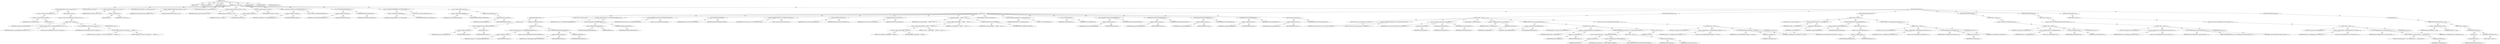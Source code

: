digraph "parse" {  
"111669149697" [label = <(METHOD,parse)<SUB>139</SUB>> ]
"115964116992" [label = <(PARAM,this)<SUB>139</SUB>> ]
"115964117021" [label = <(PARAM,Project project)<SUB>139</SUB>> ]
"115964117022" [label = <(PARAM,Object source)<SUB>139</SUB>> ]
"25769803777" [label = <(BLOCK,&lt;empty&gt;,&lt;empty&gt;)<SUB>139</SUB>> ]
"47244640256" [label = <(CONTROL_STRUCTURE,IF,if (!(source instanceof File)))<SUB>140</SUB>> ]
"30064771085" [label = <(&lt;operator&gt;.logicalNot,!(source instanceof File))<SUB>140</SUB>> ]
"30064771086" [label = <(&lt;operator&gt;.instanceOf,source instanceof File)<SUB>140</SUB>> ]
"68719476785" [label = <(IDENTIFIER,source,source instanceof File)<SUB>140</SUB>> ]
"180388626432" [label = <(TYPE_REF,File,File)<SUB>140</SUB>> ]
"25769803778" [label = <(BLOCK,&lt;empty&gt;,&lt;empty&gt;)<SUB>140</SUB>> ]
"30064771087" [label = <(&lt;operator&gt;.throw,throw new BuildException(&quot;Only File source supp...)<SUB>141</SUB>> ]
"25769803779" [label = <(BLOCK,&lt;empty&gt;,&lt;empty&gt;)<SUB>141</SUB>> ]
"94489280512" [label = <(LOCAL,$obj0: org.apache.tools.ant.BuildException)<SUB>141</SUB>> ]
"30064771088" [label = <(&lt;operator&gt;.assignment,$obj0 = new BuildException(&quot;Only File source su...)<SUB>141</SUB>> ]
"68719476786" [label = <(IDENTIFIER,$obj0,$obj0 = new BuildException(&quot;Only File source su...)<SUB>141</SUB>> ]
"30064771089" [label = <(&lt;operator&gt;.alloc,new BuildException(&quot;Only File source supported ...)<SUB>141</SUB>> ]
"30064771090" [label = <(&lt;init&gt;,new BuildException(&quot;Only File source supported ...)<SUB>141</SUB>> ]
"68719476787" [label = <(IDENTIFIER,$obj0,new BuildException(&quot;Only File source supported ...)<SUB>141</SUB>> ]
"30064771091" [label = <(&lt;operator&gt;.addition,&quot;Only File source supported by &quot; + &quot;default plu...)<SUB>141</SUB>> ]
"90194313217" [label = <(LITERAL,&quot;Only File source supported by &quot;,&quot;Only File source supported by &quot; + &quot;default plu...)<SUB>141</SUB>> ]
"90194313218" [label = <(LITERAL,&quot;default plugin&quot;,&quot;Only File source supported by &quot; + &quot;default plu...)<SUB>142</SUB>> ]
"68719476788" [label = <(IDENTIFIER,$obj0,&lt;empty&gt;)<SUB>141</SUB>> ]
"94489280513" [label = <(LOCAL,File buildFile: java.io.File)<SUB>144</SUB>> ]
"30064771092" [label = <(&lt;operator&gt;.assignment,File buildFile = (File) source)<SUB>144</SUB>> ]
"68719476789" [label = <(IDENTIFIER,buildFile,File buildFile = (File) source)<SUB>144</SUB>> ]
"30064771093" [label = <(&lt;operator&gt;.cast,(File) source)<SUB>144</SUB>> ]
"180388626433" [label = <(TYPE_REF,File,File)<SUB>144</SUB>> ]
"68719476790" [label = <(IDENTIFIER,source,(File) source)<SUB>144</SUB>> ]
"94489280514" [label = <(LOCAL,FileInputStream inputStream: java.io.FileInputStream)<SUB>145</SUB>> ]
"30064771094" [label = <(&lt;operator&gt;.assignment,FileInputStream inputStream = null)<SUB>145</SUB>> ]
"68719476791" [label = <(IDENTIFIER,inputStream,FileInputStream inputStream = null)<SUB>145</SUB>> ]
"90194313219" [label = <(LITERAL,null,FileInputStream inputStream = null)<SUB>145</SUB>> ]
"94489280515" [label = <(LOCAL,InputSource inputSource: org.xml.sax.InputSource)<SUB>146</SUB>> ]
"30064771095" [label = <(&lt;operator&gt;.assignment,InputSource inputSource = null)<SUB>146</SUB>> ]
"68719476792" [label = <(IDENTIFIER,inputSource,InputSource inputSource = null)<SUB>146</SUB>> ]
"90194313220" [label = <(LITERAL,null,InputSource inputSource = null)<SUB>146</SUB>> ]
"30064771096" [label = <(&lt;operator&gt;.assignment,this.project = project)<SUB>148</SUB>> ]
"30064771097" [label = <(&lt;operator&gt;.fieldAccess,this.project)<SUB>148</SUB>> ]
"68719476736" [label = <(IDENTIFIER,this,this.project = project)<SUB>148</SUB>> ]
"55834574851" [label = <(FIELD_IDENTIFIER,project,project)<SUB>148</SUB>> ]
"68719476793" [label = <(IDENTIFIER,project,this.project = project)<SUB>148</SUB>> ]
"30064771098" [label = <(&lt;operator&gt;.assignment,this.buildFile = new File(buildFile.getAbsolute...)<SUB>149</SUB>> ]
"30064771099" [label = <(&lt;operator&gt;.fieldAccess,this.buildFile)<SUB>149</SUB>> ]
"68719476737" [label = <(IDENTIFIER,this,this.buildFile = new File(buildFile.getAbsolute...)<SUB>149</SUB>> ]
"55834574852" [label = <(FIELD_IDENTIFIER,buildFile,buildFile)<SUB>149</SUB>> ]
"30064771100" [label = <(&lt;operator&gt;.alloc,new File(buildFile.getAbsolutePath()))<SUB>149</SUB>> ]
"30064771101" [label = <(&lt;init&gt;,new File(buildFile.getAbsolutePath()))<SUB>149</SUB>> ]
"30064771102" [label = <(&lt;operator&gt;.fieldAccess,this.buildFile)<SUB>149</SUB>> ]
"68719476794" [label = <(IDENTIFIER,this,new File(buildFile.getAbsolutePath()))<SUB>149</SUB>> ]
"55834574853" [label = <(FIELD_IDENTIFIER,buildFile,buildFile)<SUB>149</SUB>> ]
"30064771103" [label = <(getAbsolutePath,buildFile.getAbsolutePath())<SUB>149</SUB>> ]
"68719476795" [label = <(IDENTIFIER,buildFile,buildFile.getAbsolutePath())<SUB>149</SUB>> ]
"30064771104" [label = <(&lt;operator&gt;.assignment,this.buildFileParent = new File(this.buildFile....)<SUB>150</SUB>> ]
"30064771105" [label = <(&lt;operator&gt;.fieldAccess,this.buildFileParent)<SUB>150</SUB>> ]
"68719476796" [label = <(IDENTIFIER,this,this.buildFileParent = new File(this.buildFile....)> ]
"55834574854" [label = <(FIELD_IDENTIFIER,buildFileParent,buildFileParent)<SUB>150</SUB>> ]
"30064771106" [label = <(&lt;operator&gt;.alloc,new File(this.buildFile.getParent()))<SUB>150</SUB>> ]
"30064771107" [label = <(&lt;init&gt;,new File(this.buildFile.getParent()))<SUB>150</SUB>> ]
"30064771108" [label = <(&lt;operator&gt;.fieldAccess,this.buildFileParent)<SUB>150</SUB>> ]
"68719476797" [label = <(IDENTIFIER,this,new File(this.buildFile.getParent()))> ]
"55834574855" [label = <(FIELD_IDENTIFIER,buildFileParent,buildFileParent)<SUB>150</SUB>> ]
"30064771109" [label = <(getParent,this.buildFile.getParent())<SUB>150</SUB>> ]
"30064771110" [label = <(&lt;operator&gt;.fieldAccess,this.buildFile)<SUB>150</SUB>> ]
"68719476738" [label = <(IDENTIFIER,this,this.buildFile.getParent())<SUB>150</SUB>> ]
"55834574856" [label = <(FIELD_IDENTIFIER,buildFile,buildFile)<SUB>150</SUB>> ]
"47244640257" [label = <(CONTROL_STRUCTURE,TRY,try)<SUB>152</SUB>> ]
"25769803780" [label = <(BLOCK,try,try)<SUB>152</SUB>> ]
"47244640258" [label = <(CONTROL_STRUCTURE,TRY,try)<SUB>153</SUB>> ]
"25769803781" [label = <(BLOCK,try,try)<SUB>153</SUB>> ]
"30064771111" [label = <(&lt;operator&gt;.assignment,this.parser = JAXPUtils.getParser())<SUB>154</SUB>> ]
"30064771112" [label = <(&lt;operator&gt;.fieldAccess,this.parser)<SUB>154</SUB>> ]
"68719476798" [label = <(IDENTIFIER,this,this.parser = JAXPUtils.getParser())> ]
"55834574857" [label = <(FIELD_IDENTIFIER,parser,parser)<SUB>154</SUB>> ]
"30064771113" [label = <(getParser,getParser())<SUB>154</SUB>> ]
"68719476799" [label = <(IDENTIFIER,JAXPUtils,getParser())<SUB>154</SUB>> ]
"47244640259" [label = <(CONTROL_STRUCTURE,CATCH,catch)<SUB>155</SUB>> ]
"25769803782" [label = <(BLOCK,&lt;empty&gt;,&lt;empty&gt;)<SUB>155</SUB>> ]
"30064771114" [label = <(&lt;operator&gt;.assignment,this.parser = new XMLReaderAdapter(JAXPUtils.ge...)<SUB>156</SUB>> ]
"30064771115" [label = <(&lt;operator&gt;.fieldAccess,this.parser)<SUB>156</SUB>> ]
"68719476800" [label = <(IDENTIFIER,this,this.parser = new XMLReaderAdapter(JAXPUtils.ge...)> ]
"55834574858" [label = <(FIELD_IDENTIFIER,parser,parser)<SUB>156</SUB>> ]
"30064771116" [label = <(&lt;operator&gt;.alloc,new XMLReaderAdapter(JAXPUtils.getXMLReader()))<SUB>156</SUB>> ]
"30064771117" [label = <(&lt;init&gt;,new XMLReaderAdapter(JAXPUtils.getXMLReader()))<SUB>156</SUB>> ]
"30064771118" [label = <(&lt;operator&gt;.fieldAccess,this.parser)<SUB>156</SUB>> ]
"68719476801" [label = <(IDENTIFIER,this,new XMLReaderAdapter(JAXPUtils.getXMLReader()))> ]
"55834574859" [label = <(FIELD_IDENTIFIER,parser,parser)<SUB>156</SUB>> ]
"30064771119" [label = <(getXMLReader,getXMLReader())<SUB>156</SUB>> ]
"68719476802" [label = <(IDENTIFIER,JAXPUtils,getXMLReader())<SUB>156</SUB>> ]
"94489280516" [label = <(LOCAL,String uri: java.lang.String)<SUB>160</SUB>> ]
"30064771120" [label = <(&lt;operator&gt;.assignment,String uri = fu.toURI(buildFile.getAbsolutePath()))<SUB>160</SUB>> ]
"68719476803" [label = <(IDENTIFIER,uri,String uri = fu.toURI(buildFile.getAbsolutePath()))<SUB>160</SUB>> ]
"30064771121" [label = <(toURI,ProjectHelperImpl.fu.toURI(buildFile.getAbsolut...)<SUB>160</SUB>> ]
"30064771122" [label = <(&lt;operator&gt;.fieldAccess,ProjectHelperImpl.fu)<SUB>160</SUB>> ]
"180388626434" [label = <(TYPE_REF,ProjectHelperImpl,ProjectHelperImpl)<SUB>160</SUB>> ]
"55834574860" [label = <(FIELD_IDENTIFIER,fu,fu)<SUB>160</SUB>> ]
"30064771123" [label = <(getAbsolutePath,buildFile.getAbsolutePath())<SUB>160</SUB>> ]
"68719476804" [label = <(IDENTIFIER,buildFile,buildFile.getAbsolutePath())<SUB>160</SUB>> ]
"30064771124" [label = <(&lt;operator&gt;.assignment,inputStream = new FileInputStream(buildFile))<SUB>161</SUB>> ]
"68719476805" [label = <(IDENTIFIER,inputStream,inputStream = new FileInputStream(buildFile))<SUB>161</SUB>> ]
"30064771125" [label = <(&lt;operator&gt;.alloc,new FileInputStream(buildFile))<SUB>161</SUB>> ]
"30064771126" [label = <(&lt;init&gt;,new FileInputStream(buildFile))<SUB>161</SUB>> ]
"68719476806" [label = <(IDENTIFIER,inputStream,new FileInputStream(buildFile))<SUB>161</SUB>> ]
"68719476807" [label = <(IDENTIFIER,buildFile,new FileInputStream(buildFile))<SUB>161</SUB>> ]
"30064771127" [label = <(&lt;operator&gt;.assignment,inputSource = new InputSource(inputStream))<SUB>162</SUB>> ]
"68719476808" [label = <(IDENTIFIER,inputSource,inputSource = new InputSource(inputStream))<SUB>162</SUB>> ]
"30064771128" [label = <(&lt;operator&gt;.alloc,new InputSource(inputStream))<SUB>162</SUB>> ]
"30064771129" [label = <(&lt;init&gt;,new InputSource(inputStream))<SUB>162</SUB>> ]
"68719476809" [label = <(IDENTIFIER,inputSource,new InputSource(inputStream))<SUB>162</SUB>> ]
"68719476810" [label = <(IDENTIFIER,inputStream,new InputSource(inputStream))<SUB>162</SUB>> ]
"30064771130" [label = <(setSystemId,inputSource.setSystemId(uri))<SUB>163</SUB>> ]
"68719476811" [label = <(IDENTIFIER,inputSource,inputSource.setSystemId(uri))<SUB>163</SUB>> ]
"68719476812" [label = <(IDENTIFIER,uri,inputSource.setSystemId(uri))<SUB>163</SUB>> ]
"30064771131" [label = <(log,log(&quot;parsing buildfile &quot; + buildFile + &quot; with U...)<SUB>164</SUB>> ]
"68719476813" [label = <(IDENTIFIER,project,log(&quot;parsing buildfile &quot; + buildFile + &quot; with U...)<SUB>164</SUB>> ]
"30064771132" [label = <(&lt;operator&gt;.addition,&quot;parsing buildfile &quot; + buildFile + &quot; with URI =...)<SUB>164</SUB>> ]
"30064771133" [label = <(&lt;operator&gt;.addition,&quot;parsing buildfile &quot; + buildFile + &quot; with URI = &quot;)<SUB>164</SUB>> ]
"30064771134" [label = <(&lt;operator&gt;.addition,&quot;parsing buildfile &quot; + buildFile)<SUB>164</SUB>> ]
"90194313221" [label = <(LITERAL,&quot;parsing buildfile &quot;,&quot;parsing buildfile &quot; + buildFile)<SUB>164</SUB>> ]
"68719476814" [label = <(IDENTIFIER,buildFile,&quot;parsing buildfile &quot; + buildFile)<SUB>164</SUB>> ]
"90194313222" [label = <(LITERAL,&quot; with URI = &quot;,&quot;parsing buildfile &quot; + buildFile + &quot; with URI = &quot;)<SUB>164</SUB>> ]
"68719476815" [label = <(IDENTIFIER,uri,&quot;parsing buildfile &quot; + buildFile + &quot; with URI =...)<SUB>165</SUB>> ]
"30064771135" [label = <(&lt;operator&gt;.fieldAccess,Project.MSG_VERBOSE)<SUB>165</SUB>> ]
"68719476816" [label = <(IDENTIFIER,Project,log(&quot;parsing buildfile &quot; + buildFile + &quot; with U...)<SUB>165</SUB>> ]
"55834574861" [label = <(FIELD_IDENTIFIER,MSG_VERBOSE,MSG_VERBOSE)<SUB>165</SUB>> ]
"94489280517" [label = <(LOCAL,HandlerBase hb: org.xml.sax.HandlerBase)<SUB>166</SUB>> ]
"30064771136" [label = <(&lt;operator&gt;.assignment,HandlerBase hb = new RootHandler(this))<SUB>166</SUB>> ]
"68719476817" [label = <(IDENTIFIER,hb,HandlerBase hb = new RootHandler(this))<SUB>166</SUB>> ]
"30064771137" [label = <(&lt;operator&gt;.alloc,new RootHandler(this))<SUB>166</SUB>> ]
"30064771138" [label = <(&lt;init&gt;,new RootHandler(this))<SUB>166</SUB>> ]
"68719476818" [label = <(IDENTIFIER,hb,new RootHandler(this))<SUB>166</SUB>> ]
"68719476739" [label = <(IDENTIFIER,this,new RootHandler(this))<SUB>166</SUB>> ]
"30064771139" [label = <(setDocumentHandler,this.parser.setDocumentHandler(hb))<SUB>167</SUB>> ]
"30064771140" [label = <(&lt;operator&gt;.fieldAccess,this.parser)<SUB>167</SUB>> ]
"68719476819" [label = <(IDENTIFIER,this,this.parser.setDocumentHandler(hb))> ]
"55834574862" [label = <(FIELD_IDENTIFIER,parser,parser)<SUB>167</SUB>> ]
"68719476820" [label = <(IDENTIFIER,hb,this.parser.setDocumentHandler(hb))<SUB>167</SUB>> ]
"30064771141" [label = <(setEntityResolver,this.parser.setEntityResolver(hb))<SUB>168</SUB>> ]
"30064771142" [label = <(&lt;operator&gt;.fieldAccess,this.parser)<SUB>168</SUB>> ]
"68719476821" [label = <(IDENTIFIER,this,this.parser.setEntityResolver(hb))> ]
"55834574863" [label = <(FIELD_IDENTIFIER,parser,parser)<SUB>168</SUB>> ]
"68719476822" [label = <(IDENTIFIER,hb,this.parser.setEntityResolver(hb))<SUB>168</SUB>> ]
"30064771143" [label = <(setErrorHandler,this.parser.setErrorHandler(hb))<SUB>169</SUB>> ]
"30064771144" [label = <(&lt;operator&gt;.fieldAccess,this.parser)<SUB>169</SUB>> ]
"68719476823" [label = <(IDENTIFIER,this,this.parser.setErrorHandler(hb))> ]
"55834574864" [label = <(FIELD_IDENTIFIER,parser,parser)<SUB>169</SUB>> ]
"68719476824" [label = <(IDENTIFIER,hb,this.parser.setErrorHandler(hb))<SUB>169</SUB>> ]
"30064771145" [label = <(setDTDHandler,this.parser.setDTDHandler(hb))<SUB>170</SUB>> ]
"30064771146" [label = <(&lt;operator&gt;.fieldAccess,this.parser)<SUB>170</SUB>> ]
"68719476825" [label = <(IDENTIFIER,this,this.parser.setDTDHandler(hb))> ]
"55834574865" [label = <(FIELD_IDENTIFIER,parser,parser)<SUB>170</SUB>> ]
"68719476826" [label = <(IDENTIFIER,hb,this.parser.setDTDHandler(hb))<SUB>170</SUB>> ]
"30064771147" [label = <(parse,this.parser.parse(inputSource))<SUB>171</SUB>> ]
"30064771148" [label = <(&lt;operator&gt;.fieldAccess,this.parser)<SUB>171</SUB>> ]
"68719476827" [label = <(IDENTIFIER,this,this.parser.parse(inputSource))> ]
"55834574866" [label = <(FIELD_IDENTIFIER,parser,parser)<SUB>171</SUB>> ]
"68719476828" [label = <(IDENTIFIER,inputSource,this.parser.parse(inputSource))<SUB>171</SUB>> ]
"47244640260" [label = <(CONTROL_STRUCTURE,CATCH,catch)<SUB>172</SUB>> ]
"25769803783" [label = <(BLOCK,&lt;empty&gt;,&lt;empty&gt;)<SUB>172</SUB>> ]
"94489280518" [label = <(LOCAL,Location location: org.apache.tools.ant.Location)<SUB>173</SUB>> ]
"30064771149" [label = <(&lt;operator&gt;.assignment,Location location = new Location(exc.getSystemI...)<SUB>173</SUB>> ]
"68719476829" [label = <(IDENTIFIER,location,Location location = new Location(exc.getSystemI...)<SUB>173</SUB>> ]
"30064771150" [label = <(&lt;operator&gt;.alloc,new Location(exc.getSystemId(), exc.getLineNumb...)<SUB>174</SUB>> ]
"30064771151" [label = <(&lt;init&gt;,new Location(exc.getSystemId(), exc.getLineNumb...)<SUB>174</SUB>> ]
"68719476830" [label = <(IDENTIFIER,location,new Location(exc.getSystemId(), exc.getLineNumb...)<SUB>173</SUB>> ]
"30064771152" [label = <(getSystemId,exc.getSystemId())<SUB>174</SUB>> ]
"68719476831" [label = <(IDENTIFIER,exc,exc.getSystemId())<SUB>174</SUB>> ]
"30064771153" [label = <(getLineNumber,exc.getLineNumber())<SUB>174</SUB>> ]
"68719476832" [label = <(IDENTIFIER,exc,exc.getLineNumber())<SUB>174</SUB>> ]
"30064771154" [label = <(getColumnNumber,exc.getColumnNumber())<SUB>175</SUB>> ]
"68719476833" [label = <(IDENTIFIER,exc,exc.getColumnNumber())<SUB>175</SUB>> ]
"94489280519" [label = <(LOCAL,Throwable t: java.lang.Throwable)<SUB>177</SUB>> ]
"30064771155" [label = <(&lt;operator&gt;.assignment,Throwable t = exc.getException())<SUB>177</SUB>> ]
"68719476834" [label = <(IDENTIFIER,t,Throwable t = exc.getException())<SUB>177</SUB>> ]
"30064771156" [label = <(getException,exc.getException())<SUB>177</SUB>> ]
"68719476835" [label = <(IDENTIFIER,exc,exc.getException())<SUB>177</SUB>> ]
"47244640261" [label = <(CONTROL_STRUCTURE,IF,if (t instanceof BuildException))<SUB>178</SUB>> ]
"30064771157" [label = <(&lt;operator&gt;.instanceOf,t instanceof BuildException)<SUB>178</SUB>> ]
"68719476836" [label = <(IDENTIFIER,t,t instanceof BuildException)<SUB>178</SUB>> ]
"180388626435" [label = <(TYPE_REF,BuildException,BuildException)<SUB>178</SUB>> ]
"25769803784" [label = <(BLOCK,&lt;empty&gt;,&lt;empty&gt;)<SUB>178</SUB>> ]
"94489280520" [label = <(LOCAL,BuildException be: org.apache.tools.ant.BuildException)<SUB>179</SUB>> ]
"30064771158" [label = <(&lt;operator&gt;.assignment,BuildException be = (BuildException) t)<SUB>179</SUB>> ]
"68719476837" [label = <(IDENTIFIER,be,BuildException be = (BuildException) t)<SUB>179</SUB>> ]
"30064771159" [label = <(&lt;operator&gt;.cast,(BuildException) t)<SUB>179</SUB>> ]
"180388626436" [label = <(TYPE_REF,BuildException,BuildException)<SUB>179</SUB>> ]
"68719476838" [label = <(IDENTIFIER,t,(BuildException) t)<SUB>179</SUB>> ]
"47244640262" [label = <(CONTROL_STRUCTURE,IF,if (be.getLocation() == Location.UNKNOWN_LOCATION))<SUB>180</SUB>> ]
"30064771160" [label = <(&lt;operator&gt;.equals,be.getLocation() == Location.UNKNOWN_LOCATION)<SUB>180</SUB>> ]
"30064771161" [label = <(getLocation,getLocation())<SUB>180</SUB>> ]
"68719476839" [label = <(IDENTIFIER,be,getLocation())<SUB>180</SUB>> ]
"30064771162" [label = <(&lt;operator&gt;.fieldAccess,Location.UNKNOWN_LOCATION)<SUB>180</SUB>> ]
"68719476840" [label = <(IDENTIFIER,Location,be.getLocation() == Location.UNKNOWN_LOCATION)<SUB>180</SUB>> ]
"55834574867" [label = <(FIELD_IDENTIFIER,UNKNOWN_LOCATION,UNKNOWN_LOCATION)<SUB>180</SUB>> ]
"25769803785" [label = <(BLOCK,&lt;empty&gt;,&lt;empty&gt;)<SUB>180</SUB>> ]
"30064771163" [label = <(setLocation,setLocation(location))<SUB>181</SUB>> ]
"68719476841" [label = <(IDENTIFIER,be,setLocation(location))<SUB>181</SUB>> ]
"68719476842" [label = <(IDENTIFIER,location,setLocation(location))<SUB>181</SUB>> ]
"30064771164" [label = <(&lt;operator&gt;.throw,throw be;)<SUB>183</SUB>> ]
"68719476843" [label = <(IDENTIFIER,be,throw be;)<SUB>183</SUB>> ]
"30064771165" [label = <(&lt;operator&gt;.throw,throw new BuildException(exc.getMessage(), t, l...)<SUB>186</SUB>> ]
"25769803786" [label = <(BLOCK,&lt;empty&gt;,&lt;empty&gt;)<SUB>186</SUB>> ]
"94489280521" [label = <(LOCAL,$obj1: org.apache.tools.ant.BuildException)<SUB>186</SUB>> ]
"30064771166" [label = <(&lt;operator&gt;.assignment,$obj1 = new BuildException(exc.getMessage(), t,...)<SUB>186</SUB>> ]
"68719476844" [label = <(IDENTIFIER,$obj1,$obj1 = new BuildException(exc.getMessage(), t,...)<SUB>186</SUB>> ]
"30064771167" [label = <(&lt;operator&gt;.alloc,new BuildException(exc.getMessage(), t, location))<SUB>186</SUB>> ]
"30064771168" [label = <(&lt;init&gt;,new BuildException(exc.getMessage(), t, location))<SUB>186</SUB>> ]
"68719476845" [label = <(IDENTIFIER,$obj1,new BuildException(exc.getMessage(), t, location))<SUB>186</SUB>> ]
"30064771169" [label = <(getMessage,exc.getMessage())<SUB>186</SUB>> ]
"68719476846" [label = <(IDENTIFIER,exc,exc.getMessage())<SUB>186</SUB>> ]
"68719476847" [label = <(IDENTIFIER,t,new BuildException(exc.getMessage(), t, location))<SUB>186</SUB>> ]
"68719476848" [label = <(IDENTIFIER,location,new BuildException(exc.getMessage(), t, location))<SUB>186</SUB>> ]
"68719476849" [label = <(IDENTIFIER,$obj1,&lt;empty&gt;)<SUB>186</SUB>> ]
"47244640263" [label = <(CONTROL_STRUCTURE,CATCH,catch)<SUB>187</SUB>> ]
"25769803787" [label = <(BLOCK,&lt;empty&gt;,&lt;empty&gt;)<SUB>187</SUB>> ]
"94489280522" [label = <(LOCAL,Throwable t: java.lang.Throwable)<SUB>188</SUB>> ]
"30064771170" [label = <(&lt;operator&gt;.assignment,Throwable t = exc.getException())<SUB>188</SUB>> ]
"68719476850" [label = <(IDENTIFIER,t,Throwable t = exc.getException())<SUB>188</SUB>> ]
"30064771171" [label = <(getException,exc.getException())<SUB>188</SUB>> ]
"68719476851" [label = <(IDENTIFIER,exc,exc.getException())<SUB>188</SUB>> ]
"47244640264" [label = <(CONTROL_STRUCTURE,IF,if (t instanceof BuildException))<SUB>189</SUB>> ]
"30064771172" [label = <(&lt;operator&gt;.instanceOf,t instanceof BuildException)<SUB>189</SUB>> ]
"68719476852" [label = <(IDENTIFIER,t,t instanceof BuildException)<SUB>189</SUB>> ]
"180388626437" [label = <(TYPE_REF,BuildException,BuildException)<SUB>189</SUB>> ]
"25769803788" [label = <(BLOCK,&lt;empty&gt;,&lt;empty&gt;)<SUB>189</SUB>> ]
"30064771173" [label = <(&lt;operator&gt;.throw,throw (BuildException) t;)<SUB>190</SUB>> ]
"30064771174" [label = <(&lt;operator&gt;.cast,(BuildException) t)<SUB>190</SUB>> ]
"180388626438" [label = <(TYPE_REF,BuildException,BuildException)<SUB>190</SUB>> ]
"68719476853" [label = <(IDENTIFIER,t,(BuildException) t)<SUB>190</SUB>> ]
"30064771175" [label = <(&lt;operator&gt;.throw,throw new BuildException(exc.getMessage(), t);)<SUB>192</SUB>> ]
"25769803789" [label = <(BLOCK,&lt;empty&gt;,&lt;empty&gt;)<SUB>192</SUB>> ]
"94489280523" [label = <(LOCAL,$obj2: org.apache.tools.ant.BuildException)<SUB>192</SUB>> ]
"30064771176" [label = <(&lt;operator&gt;.assignment,$obj2 = new BuildException(exc.getMessage(), t))<SUB>192</SUB>> ]
"68719476854" [label = <(IDENTIFIER,$obj2,$obj2 = new BuildException(exc.getMessage(), t))<SUB>192</SUB>> ]
"30064771177" [label = <(&lt;operator&gt;.alloc,new BuildException(exc.getMessage(), t))<SUB>192</SUB>> ]
"30064771178" [label = <(&lt;init&gt;,new BuildException(exc.getMessage(), t))<SUB>192</SUB>> ]
"68719476855" [label = <(IDENTIFIER,$obj2,new BuildException(exc.getMessage(), t))<SUB>192</SUB>> ]
"30064771179" [label = <(getMessage,exc.getMessage())<SUB>192</SUB>> ]
"68719476856" [label = <(IDENTIFIER,exc,exc.getMessage())<SUB>192</SUB>> ]
"68719476857" [label = <(IDENTIFIER,t,new BuildException(exc.getMessage(), t))<SUB>192</SUB>> ]
"68719476858" [label = <(IDENTIFIER,$obj2,&lt;empty&gt;)<SUB>192</SUB>> ]
"47244640265" [label = <(CONTROL_STRUCTURE,CATCH,catch)<SUB>193</SUB>> ]
"25769803790" [label = <(BLOCK,&lt;empty&gt;,&lt;empty&gt;)<SUB>193</SUB>> ]
"30064771180" [label = <(&lt;operator&gt;.throw,throw new BuildException(exc);)<SUB>194</SUB>> ]
"25769803791" [label = <(BLOCK,&lt;empty&gt;,&lt;empty&gt;)<SUB>194</SUB>> ]
"94489280524" [label = <(LOCAL,$obj3: org.apache.tools.ant.BuildException)<SUB>194</SUB>> ]
"30064771181" [label = <(&lt;operator&gt;.assignment,$obj3 = new BuildException(exc))<SUB>194</SUB>> ]
"68719476859" [label = <(IDENTIFIER,$obj3,$obj3 = new BuildException(exc))<SUB>194</SUB>> ]
"30064771182" [label = <(&lt;operator&gt;.alloc,new BuildException(exc))<SUB>194</SUB>> ]
"30064771183" [label = <(&lt;init&gt;,new BuildException(exc))<SUB>194</SUB>> ]
"68719476860" [label = <(IDENTIFIER,$obj3,new BuildException(exc))<SUB>194</SUB>> ]
"68719476861" [label = <(IDENTIFIER,exc,new BuildException(exc))<SUB>194</SUB>> ]
"68719476862" [label = <(IDENTIFIER,$obj3,&lt;empty&gt;)<SUB>194</SUB>> ]
"47244640266" [label = <(CONTROL_STRUCTURE,CATCH,catch)<SUB>195</SUB>> ]
"25769803792" [label = <(BLOCK,&lt;empty&gt;,&lt;empty&gt;)<SUB>195</SUB>> ]
"30064771184" [label = <(&lt;operator&gt;.throw,throw new BuildException(&quot;Encoding of project f...)<SUB>196</SUB>> ]
"25769803793" [label = <(BLOCK,&lt;empty&gt;,&lt;empty&gt;)<SUB>196</SUB>> ]
"94489280525" [label = <(LOCAL,$obj4: org.apache.tools.ant.BuildException)<SUB>196</SUB>> ]
"30064771185" [label = <(&lt;operator&gt;.assignment,$obj4 = new BuildException(&quot;Encoding of project...)<SUB>196</SUB>> ]
"68719476863" [label = <(IDENTIFIER,$obj4,$obj4 = new BuildException(&quot;Encoding of project...)<SUB>196</SUB>> ]
"30064771186" [label = <(&lt;operator&gt;.alloc,new BuildException(&quot;Encoding of project file is...)<SUB>196</SUB>> ]
"30064771187" [label = <(&lt;init&gt;,new BuildException(&quot;Encoding of project file is...)<SUB>196</SUB>> ]
"68719476864" [label = <(IDENTIFIER,$obj4,new BuildException(&quot;Encoding of project file is...)<SUB>196</SUB>> ]
"90194313223" [label = <(LITERAL,&quot;Encoding of project file is invalid.&quot;,new BuildException(&quot;Encoding of project file is...)<SUB>196</SUB>> ]
"68719476865" [label = <(IDENTIFIER,exc,new BuildException(&quot;Encoding of project file is...)<SUB>197</SUB>> ]
"68719476866" [label = <(IDENTIFIER,$obj4,&lt;empty&gt;)<SUB>196</SUB>> ]
"47244640267" [label = <(CONTROL_STRUCTURE,CATCH,catch)<SUB>198</SUB>> ]
"25769803794" [label = <(BLOCK,&lt;empty&gt;,&lt;empty&gt;)<SUB>198</SUB>> ]
"30064771188" [label = <(&lt;operator&gt;.throw,throw new BuildException(&quot;Error reading project...)<SUB>199</SUB>> ]
"25769803795" [label = <(BLOCK,&lt;empty&gt;,&lt;empty&gt;)<SUB>199</SUB>> ]
"94489280526" [label = <(LOCAL,$obj5: org.apache.tools.ant.BuildException)<SUB>199</SUB>> ]
"30064771189" [label = <(&lt;operator&gt;.assignment,$obj5 = new BuildException(&quot;Error reading proje...)<SUB>199</SUB>> ]
"68719476867" [label = <(IDENTIFIER,$obj5,$obj5 = new BuildException(&quot;Error reading proje...)<SUB>199</SUB>> ]
"30064771190" [label = <(&lt;operator&gt;.alloc,new BuildException(&quot;Error reading project file:...)<SUB>199</SUB>> ]
"30064771191" [label = <(&lt;init&gt;,new BuildException(&quot;Error reading project file:...)<SUB>199</SUB>> ]
"68719476868" [label = <(IDENTIFIER,$obj5,new BuildException(&quot;Error reading project file:...)<SUB>199</SUB>> ]
"30064771192" [label = <(&lt;operator&gt;.addition,&quot;Error reading project file: &quot; + exc.getMessage())<SUB>199</SUB>> ]
"90194313224" [label = <(LITERAL,&quot;Error reading project file: &quot;,&quot;Error reading project file: &quot; + exc.getMessage())<SUB>199</SUB>> ]
"30064771193" [label = <(getMessage,exc.getMessage())<SUB>200</SUB>> ]
"68719476869" [label = <(IDENTIFIER,exc,exc.getMessage())<SUB>200</SUB>> ]
"68719476870" [label = <(IDENTIFIER,exc,new BuildException(&quot;Error reading project file:...)<SUB>200</SUB>> ]
"68719476871" [label = <(IDENTIFIER,$obj5,&lt;empty&gt;)<SUB>199</SUB>> ]
"47244640268" [label = <(CONTROL_STRUCTURE,FINALLY,finally)<SUB>201</SUB>> ]
"25769803796" [label = <(BLOCK,finally,finally)<SUB>201</SUB>> ]
"47244640269" [label = <(CONTROL_STRUCTURE,IF,if (inputStream != null))<SUB>202</SUB>> ]
"30064771194" [label = <(&lt;operator&gt;.notEquals,inputStream != null)<SUB>202</SUB>> ]
"68719476872" [label = <(IDENTIFIER,inputStream,inputStream != null)<SUB>202</SUB>> ]
"90194313225" [label = <(LITERAL,null,inputStream != null)<SUB>202</SUB>> ]
"25769803797" [label = <(BLOCK,&lt;empty&gt;,&lt;empty&gt;)<SUB>202</SUB>> ]
"47244640270" [label = <(CONTROL_STRUCTURE,TRY,try)<SUB>203</SUB>> ]
"25769803798" [label = <(BLOCK,try,try)<SUB>203</SUB>> ]
"30064771195" [label = <(close,inputStream.close())<SUB>204</SUB>> ]
"68719476873" [label = <(IDENTIFIER,inputStream,inputStream.close())<SUB>204</SUB>> ]
"47244640271" [label = <(CONTROL_STRUCTURE,CATCH,catch)<SUB>205</SUB>> ]
"25769803799" [label = <(BLOCK,&lt;empty&gt;,&lt;empty&gt;)<SUB>205</SUB>> ]
"133143986186" [label = <(MODIFIER,PUBLIC)> ]
"133143986187" [label = <(MODIFIER,VIRTUAL)> ]
"128849018881" [label = <(METHOD_RETURN,void)<SUB>139</SUB>> ]
  "111669149697" -> "115964116992"  [ label = "AST: "] 
  "111669149697" -> "115964117021"  [ label = "AST: "] 
  "111669149697" -> "115964117022"  [ label = "AST: "] 
  "111669149697" -> "25769803777"  [ label = "AST: "] 
  "111669149697" -> "133143986186"  [ label = "AST: "] 
  "111669149697" -> "133143986187"  [ label = "AST: "] 
  "111669149697" -> "128849018881"  [ label = "AST: "] 
  "25769803777" -> "47244640256"  [ label = "AST: "] 
  "25769803777" -> "94489280513"  [ label = "AST: "] 
  "25769803777" -> "30064771092"  [ label = "AST: "] 
  "25769803777" -> "94489280514"  [ label = "AST: "] 
  "25769803777" -> "30064771094"  [ label = "AST: "] 
  "25769803777" -> "94489280515"  [ label = "AST: "] 
  "25769803777" -> "30064771095"  [ label = "AST: "] 
  "25769803777" -> "30064771096"  [ label = "AST: "] 
  "25769803777" -> "30064771098"  [ label = "AST: "] 
  "25769803777" -> "30064771101"  [ label = "AST: "] 
  "25769803777" -> "30064771104"  [ label = "AST: "] 
  "25769803777" -> "30064771107"  [ label = "AST: "] 
  "25769803777" -> "47244640257"  [ label = "AST: "] 
  "47244640256" -> "30064771085"  [ label = "AST: "] 
  "47244640256" -> "25769803778"  [ label = "AST: "] 
  "30064771085" -> "30064771086"  [ label = "AST: "] 
  "30064771086" -> "68719476785"  [ label = "AST: "] 
  "30064771086" -> "180388626432"  [ label = "AST: "] 
  "25769803778" -> "30064771087"  [ label = "AST: "] 
  "30064771087" -> "25769803779"  [ label = "AST: "] 
  "25769803779" -> "94489280512"  [ label = "AST: "] 
  "25769803779" -> "30064771088"  [ label = "AST: "] 
  "25769803779" -> "30064771090"  [ label = "AST: "] 
  "25769803779" -> "68719476788"  [ label = "AST: "] 
  "30064771088" -> "68719476786"  [ label = "AST: "] 
  "30064771088" -> "30064771089"  [ label = "AST: "] 
  "30064771090" -> "68719476787"  [ label = "AST: "] 
  "30064771090" -> "30064771091"  [ label = "AST: "] 
  "30064771091" -> "90194313217"  [ label = "AST: "] 
  "30064771091" -> "90194313218"  [ label = "AST: "] 
  "30064771092" -> "68719476789"  [ label = "AST: "] 
  "30064771092" -> "30064771093"  [ label = "AST: "] 
  "30064771093" -> "180388626433"  [ label = "AST: "] 
  "30064771093" -> "68719476790"  [ label = "AST: "] 
  "30064771094" -> "68719476791"  [ label = "AST: "] 
  "30064771094" -> "90194313219"  [ label = "AST: "] 
  "30064771095" -> "68719476792"  [ label = "AST: "] 
  "30064771095" -> "90194313220"  [ label = "AST: "] 
  "30064771096" -> "30064771097"  [ label = "AST: "] 
  "30064771096" -> "68719476793"  [ label = "AST: "] 
  "30064771097" -> "68719476736"  [ label = "AST: "] 
  "30064771097" -> "55834574851"  [ label = "AST: "] 
  "30064771098" -> "30064771099"  [ label = "AST: "] 
  "30064771098" -> "30064771100"  [ label = "AST: "] 
  "30064771099" -> "68719476737"  [ label = "AST: "] 
  "30064771099" -> "55834574852"  [ label = "AST: "] 
  "30064771101" -> "30064771102"  [ label = "AST: "] 
  "30064771101" -> "30064771103"  [ label = "AST: "] 
  "30064771102" -> "68719476794"  [ label = "AST: "] 
  "30064771102" -> "55834574853"  [ label = "AST: "] 
  "30064771103" -> "68719476795"  [ label = "AST: "] 
  "30064771104" -> "30064771105"  [ label = "AST: "] 
  "30064771104" -> "30064771106"  [ label = "AST: "] 
  "30064771105" -> "68719476796"  [ label = "AST: "] 
  "30064771105" -> "55834574854"  [ label = "AST: "] 
  "30064771107" -> "30064771108"  [ label = "AST: "] 
  "30064771107" -> "30064771109"  [ label = "AST: "] 
  "30064771108" -> "68719476797"  [ label = "AST: "] 
  "30064771108" -> "55834574855"  [ label = "AST: "] 
  "30064771109" -> "30064771110"  [ label = "AST: "] 
  "30064771110" -> "68719476738"  [ label = "AST: "] 
  "30064771110" -> "55834574856"  [ label = "AST: "] 
  "47244640257" -> "25769803780"  [ label = "AST: "] 
  "47244640257" -> "47244640260"  [ label = "AST: "] 
  "47244640257" -> "47244640263"  [ label = "AST: "] 
  "47244640257" -> "47244640265"  [ label = "AST: "] 
  "47244640257" -> "47244640266"  [ label = "AST: "] 
  "47244640257" -> "47244640267"  [ label = "AST: "] 
  "47244640257" -> "47244640268"  [ label = "AST: "] 
  "25769803780" -> "47244640258"  [ label = "AST: "] 
  "25769803780" -> "94489280516"  [ label = "AST: "] 
  "25769803780" -> "30064771120"  [ label = "AST: "] 
  "25769803780" -> "30064771124"  [ label = "AST: "] 
  "25769803780" -> "30064771126"  [ label = "AST: "] 
  "25769803780" -> "30064771127"  [ label = "AST: "] 
  "25769803780" -> "30064771129"  [ label = "AST: "] 
  "25769803780" -> "30064771130"  [ label = "AST: "] 
  "25769803780" -> "30064771131"  [ label = "AST: "] 
  "25769803780" -> "94489280517"  [ label = "AST: "] 
  "25769803780" -> "30064771136"  [ label = "AST: "] 
  "25769803780" -> "30064771138"  [ label = "AST: "] 
  "25769803780" -> "30064771139"  [ label = "AST: "] 
  "25769803780" -> "30064771141"  [ label = "AST: "] 
  "25769803780" -> "30064771143"  [ label = "AST: "] 
  "25769803780" -> "30064771145"  [ label = "AST: "] 
  "25769803780" -> "30064771147"  [ label = "AST: "] 
  "47244640258" -> "25769803781"  [ label = "AST: "] 
  "47244640258" -> "47244640259"  [ label = "AST: "] 
  "25769803781" -> "30064771111"  [ label = "AST: "] 
  "30064771111" -> "30064771112"  [ label = "AST: "] 
  "30064771111" -> "30064771113"  [ label = "AST: "] 
  "30064771112" -> "68719476798"  [ label = "AST: "] 
  "30064771112" -> "55834574857"  [ label = "AST: "] 
  "30064771113" -> "68719476799"  [ label = "AST: "] 
  "47244640259" -> "25769803782"  [ label = "AST: "] 
  "25769803782" -> "30064771114"  [ label = "AST: "] 
  "25769803782" -> "30064771117"  [ label = "AST: "] 
  "30064771114" -> "30064771115"  [ label = "AST: "] 
  "30064771114" -> "30064771116"  [ label = "AST: "] 
  "30064771115" -> "68719476800"  [ label = "AST: "] 
  "30064771115" -> "55834574858"  [ label = "AST: "] 
  "30064771117" -> "30064771118"  [ label = "AST: "] 
  "30064771117" -> "30064771119"  [ label = "AST: "] 
  "30064771118" -> "68719476801"  [ label = "AST: "] 
  "30064771118" -> "55834574859"  [ label = "AST: "] 
  "30064771119" -> "68719476802"  [ label = "AST: "] 
  "30064771120" -> "68719476803"  [ label = "AST: "] 
  "30064771120" -> "30064771121"  [ label = "AST: "] 
  "30064771121" -> "30064771122"  [ label = "AST: "] 
  "30064771121" -> "30064771123"  [ label = "AST: "] 
  "30064771122" -> "180388626434"  [ label = "AST: "] 
  "30064771122" -> "55834574860"  [ label = "AST: "] 
  "30064771123" -> "68719476804"  [ label = "AST: "] 
  "30064771124" -> "68719476805"  [ label = "AST: "] 
  "30064771124" -> "30064771125"  [ label = "AST: "] 
  "30064771126" -> "68719476806"  [ label = "AST: "] 
  "30064771126" -> "68719476807"  [ label = "AST: "] 
  "30064771127" -> "68719476808"  [ label = "AST: "] 
  "30064771127" -> "30064771128"  [ label = "AST: "] 
  "30064771129" -> "68719476809"  [ label = "AST: "] 
  "30064771129" -> "68719476810"  [ label = "AST: "] 
  "30064771130" -> "68719476811"  [ label = "AST: "] 
  "30064771130" -> "68719476812"  [ label = "AST: "] 
  "30064771131" -> "68719476813"  [ label = "AST: "] 
  "30064771131" -> "30064771132"  [ label = "AST: "] 
  "30064771131" -> "30064771135"  [ label = "AST: "] 
  "30064771132" -> "30064771133"  [ label = "AST: "] 
  "30064771132" -> "68719476815"  [ label = "AST: "] 
  "30064771133" -> "30064771134"  [ label = "AST: "] 
  "30064771133" -> "90194313222"  [ label = "AST: "] 
  "30064771134" -> "90194313221"  [ label = "AST: "] 
  "30064771134" -> "68719476814"  [ label = "AST: "] 
  "30064771135" -> "68719476816"  [ label = "AST: "] 
  "30064771135" -> "55834574861"  [ label = "AST: "] 
  "30064771136" -> "68719476817"  [ label = "AST: "] 
  "30064771136" -> "30064771137"  [ label = "AST: "] 
  "30064771138" -> "68719476818"  [ label = "AST: "] 
  "30064771138" -> "68719476739"  [ label = "AST: "] 
  "30064771139" -> "30064771140"  [ label = "AST: "] 
  "30064771139" -> "68719476820"  [ label = "AST: "] 
  "30064771140" -> "68719476819"  [ label = "AST: "] 
  "30064771140" -> "55834574862"  [ label = "AST: "] 
  "30064771141" -> "30064771142"  [ label = "AST: "] 
  "30064771141" -> "68719476822"  [ label = "AST: "] 
  "30064771142" -> "68719476821"  [ label = "AST: "] 
  "30064771142" -> "55834574863"  [ label = "AST: "] 
  "30064771143" -> "30064771144"  [ label = "AST: "] 
  "30064771143" -> "68719476824"  [ label = "AST: "] 
  "30064771144" -> "68719476823"  [ label = "AST: "] 
  "30064771144" -> "55834574864"  [ label = "AST: "] 
  "30064771145" -> "30064771146"  [ label = "AST: "] 
  "30064771145" -> "68719476826"  [ label = "AST: "] 
  "30064771146" -> "68719476825"  [ label = "AST: "] 
  "30064771146" -> "55834574865"  [ label = "AST: "] 
  "30064771147" -> "30064771148"  [ label = "AST: "] 
  "30064771147" -> "68719476828"  [ label = "AST: "] 
  "30064771148" -> "68719476827"  [ label = "AST: "] 
  "30064771148" -> "55834574866"  [ label = "AST: "] 
  "47244640260" -> "25769803783"  [ label = "AST: "] 
  "25769803783" -> "94489280518"  [ label = "AST: "] 
  "25769803783" -> "30064771149"  [ label = "AST: "] 
  "25769803783" -> "30064771151"  [ label = "AST: "] 
  "25769803783" -> "94489280519"  [ label = "AST: "] 
  "25769803783" -> "30064771155"  [ label = "AST: "] 
  "25769803783" -> "47244640261"  [ label = "AST: "] 
  "25769803783" -> "30064771165"  [ label = "AST: "] 
  "30064771149" -> "68719476829"  [ label = "AST: "] 
  "30064771149" -> "30064771150"  [ label = "AST: "] 
  "30064771151" -> "68719476830"  [ label = "AST: "] 
  "30064771151" -> "30064771152"  [ label = "AST: "] 
  "30064771151" -> "30064771153"  [ label = "AST: "] 
  "30064771151" -> "30064771154"  [ label = "AST: "] 
  "30064771152" -> "68719476831"  [ label = "AST: "] 
  "30064771153" -> "68719476832"  [ label = "AST: "] 
  "30064771154" -> "68719476833"  [ label = "AST: "] 
  "30064771155" -> "68719476834"  [ label = "AST: "] 
  "30064771155" -> "30064771156"  [ label = "AST: "] 
  "30064771156" -> "68719476835"  [ label = "AST: "] 
  "47244640261" -> "30064771157"  [ label = "AST: "] 
  "47244640261" -> "25769803784"  [ label = "AST: "] 
  "30064771157" -> "68719476836"  [ label = "AST: "] 
  "30064771157" -> "180388626435"  [ label = "AST: "] 
  "25769803784" -> "94489280520"  [ label = "AST: "] 
  "25769803784" -> "30064771158"  [ label = "AST: "] 
  "25769803784" -> "47244640262"  [ label = "AST: "] 
  "25769803784" -> "30064771164"  [ label = "AST: "] 
  "30064771158" -> "68719476837"  [ label = "AST: "] 
  "30064771158" -> "30064771159"  [ label = "AST: "] 
  "30064771159" -> "180388626436"  [ label = "AST: "] 
  "30064771159" -> "68719476838"  [ label = "AST: "] 
  "47244640262" -> "30064771160"  [ label = "AST: "] 
  "47244640262" -> "25769803785"  [ label = "AST: "] 
  "30064771160" -> "30064771161"  [ label = "AST: "] 
  "30064771160" -> "30064771162"  [ label = "AST: "] 
  "30064771161" -> "68719476839"  [ label = "AST: "] 
  "30064771162" -> "68719476840"  [ label = "AST: "] 
  "30064771162" -> "55834574867"  [ label = "AST: "] 
  "25769803785" -> "30064771163"  [ label = "AST: "] 
  "30064771163" -> "68719476841"  [ label = "AST: "] 
  "30064771163" -> "68719476842"  [ label = "AST: "] 
  "30064771164" -> "68719476843"  [ label = "AST: "] 
  "30064771165" -> "25769803786"  [ label = "AST: "] 
  "25769803786" -> "94489280521"  [ label = "AST: "] 
  "25769803786" -> "30064771166"  [ label = "AST: "] 
  "25769803786" -> "30064771168"  [ label = "AST: "] 
  "25769803786" -> "68719476849"  [ label = "AST: "] 
  "30064771166" -> "68719476844"  [ label = "AST: "] 
  "30064771166" -> "30064771167"  [ label = "AST: "] 
  "30064771168" -> "68719476845"  [ label = "AST: "] 
  "30064771168" -> "30064771169"  [ label = "AST: "] 
  "30064771168" -> "68719476847"  [ label = "AST: "] 
  "30064771168" -> "68719476848"  [ label = "AST: "] 
  "30064771169" -> "68719476846"  [ label = "AST: "] 
  "47244640263" -> "25769803787"  [ label = "AST: "] 
  "25769803787" -> "94489280522"  [ label = "AST: "] 
  "25769803787" -> "30064771170"  [ label = "AST: "] 
  "25769803787" -> "47244640264"  [ label = "AST: "] 
  "25769803787" -> "30064771175"  [ label = "AST: "] 
  "30064771170" -> "68719476850"  [ label = "AST: "] 
  "30064771170" -> "30064771171"  [ label = "AST: "] 
  "30064771171" -> "68719476851"  [ label = "AST: "] 
  "47244640264" -> "30064771172"  [ label = "AST: "] 
  "47244640264" -> "25769803788"  [ label = "AST: "] 
  "30064771172" -> "68719476852"  [ label = "AST: "] 
  "30064771172" -> "180388626437"  [ label = "AST: "] 
  "25769803788" -> "30064771173"  [ label = "AST: "] 
  "30064771173" -> "30064771174"  [ label = "AST: "] 
  "30064771174" -> "180388626438"  [ label = "AST: "] 
  "30064771174" -> "68719476853"  [ label = "AST: "] 
  "30064771175" -> "25769803789"  [ label = "AST: "] 
  "25769803789" -> "94489280523"  [ label = "AST: "] 
  "25769803789" -> "30064771176"  [ label = "AST: "] 
  "25769803789" -> "30064771178"  [ label = "AST: "] 
  "25769803789" -> "68719476858"  [ label = "AST: "] 
  "30064771176" -> "68719476854"  [ label = "AST: "] 
  "30064771176" -> "30064771177"  [ label = "AST: "] 
  "30064771178" -> "68719476855"  [ label = "AST: "] 
  "30064771178" -> "30064771179"  [ label = "AST: "] 
  "30064771178" -> "68719476857"  [ label = "AST: "] 
  "30064771179" -> "68719476856"  [ label = "AST: "] 
  "47244640265" -> "25769803790"  [ label = "AST: "] 
  "25769803790" -> "30064771180"  [ label = "AST: "] 
  "30064771180" -> "25769803791"  [ label = "AST: "] 
  "25769803791" -> "94489280524"  [ label = "AST: "] 
  "25769803791" -> "30064771181"  [ label = "AST: "] 
  "25769803791" -> "30064771183"  [ label = "AST: "] 
  "25769803791" -> "68719476862"  [ label = "AST: "] 
  "30064771181" -> "68719476859"  [ label = "AST: "] 
  "30064771181" -> "30064771182"  [ label = "AST: "] 
  "30064771183" -> "68719476860"  [ label = "AST: "] 
  "30064771183" -> "68719476861"  [ label = "AST: "] 
  "47244640266" -> "25769803792"  [ label = "AST: "] 
  "25769803792" -> "30064771184"  [ label = "AST: "] 
  "30064771184" -> "25769803793"  [ label = "AST: "] 
  "25769803793" -> "94489280525"  [ label = "AST: "] 
  "25769803793" -> "30064771185"  [ label = "AST: "] 
  "25769803793" -> "30064771187"  [ label = "AST: "] 
  "25769803793" -> "68719476866"  [ label = "AST: "] 
  "30064771185" -> "68719476863"  [ label = "AST: "] 
  "30064771185" -> "30064771186"  [ label = "AST: "] 
  "30064771187" -> "68719476864"  [ label = "AST: "] 
  "30064771187" -> "90194313223"  [ label = "AST: "] 
  "30064771187" -> "68719476865"  [ label = "AST: "] 
  "47244640267" -> "25769803794"  [ label = "AST: "] 
  "25769803794" -> "30064771188"  [ label = "AST: "] 
  "30064771188" -> "25769803795"  [ label = "AST: "] 
  "25769803795" -> "94489280526"  [ label = "AST: "] 
  "25769803795" -> "30064771189"  [ label = "AST: "] 
  "25769803795" -> "30064771191"  [ label = "AST: "] 
  "25769803795" -> "68719476871"  [ label = "AST: "] 
  "30064771189" -> "68719476867"  [ label = "AST: "] 
  "30064771189" -> "30064771190"  [ label = "AST: "] 
  "30064771191" -> "68719476868"  [ label = "AST: "] 
  "30064771191" -> "30064771192"  [ label = "AST: "] 
  "30064771191" -> "68719476870"  [ label = "AST: "] 
  "30064771192" -> "90194313224"  [ label = "AST: "] 
  "30064771192" -> "30064771193"  [ label = "AST: "] 
  "30064771193" -> "68719476869"  [ label = "AST: "] 
  "47244640268" -> "25769803796"  [ label = "AST: "] 
  "25769803796" -> "47244640269"  [ label = "AST: "] 
  "47244640269" -> "30064771194"  [ label = "AST: "] 
  "47244640269" -> "25769803797"  [ label = "AST: "] 
  "30064771194" -> "68719476872"  [ label = "AST: "] 
  "30064771194" -> "90194313225"  [ label = "AST: "] 
  "25769803797" -> "47244640270"  [ label = "AST: "] 
  "47244640270" -> "25769803798"  [ label = "AST: "] 
  "47244640270" -> "47244640271"  [ label = "AST: "] 
  "25769803798" -> "30064771195"  [ label = "AST: "] 
  "30064771195" -> "68719476873"  [ label = "AST: "] 
  "47244640271" -> "25769803799"  [ label = "AST: "] 
  "111669149697" -> "115964116992"  [ label = "DDG: "] 
  "111669149697" -> "115964117021"  [ label = "DDG: "] 
  "111669149697" -> "115964117022"  [ label = "DDG: "] 
}
